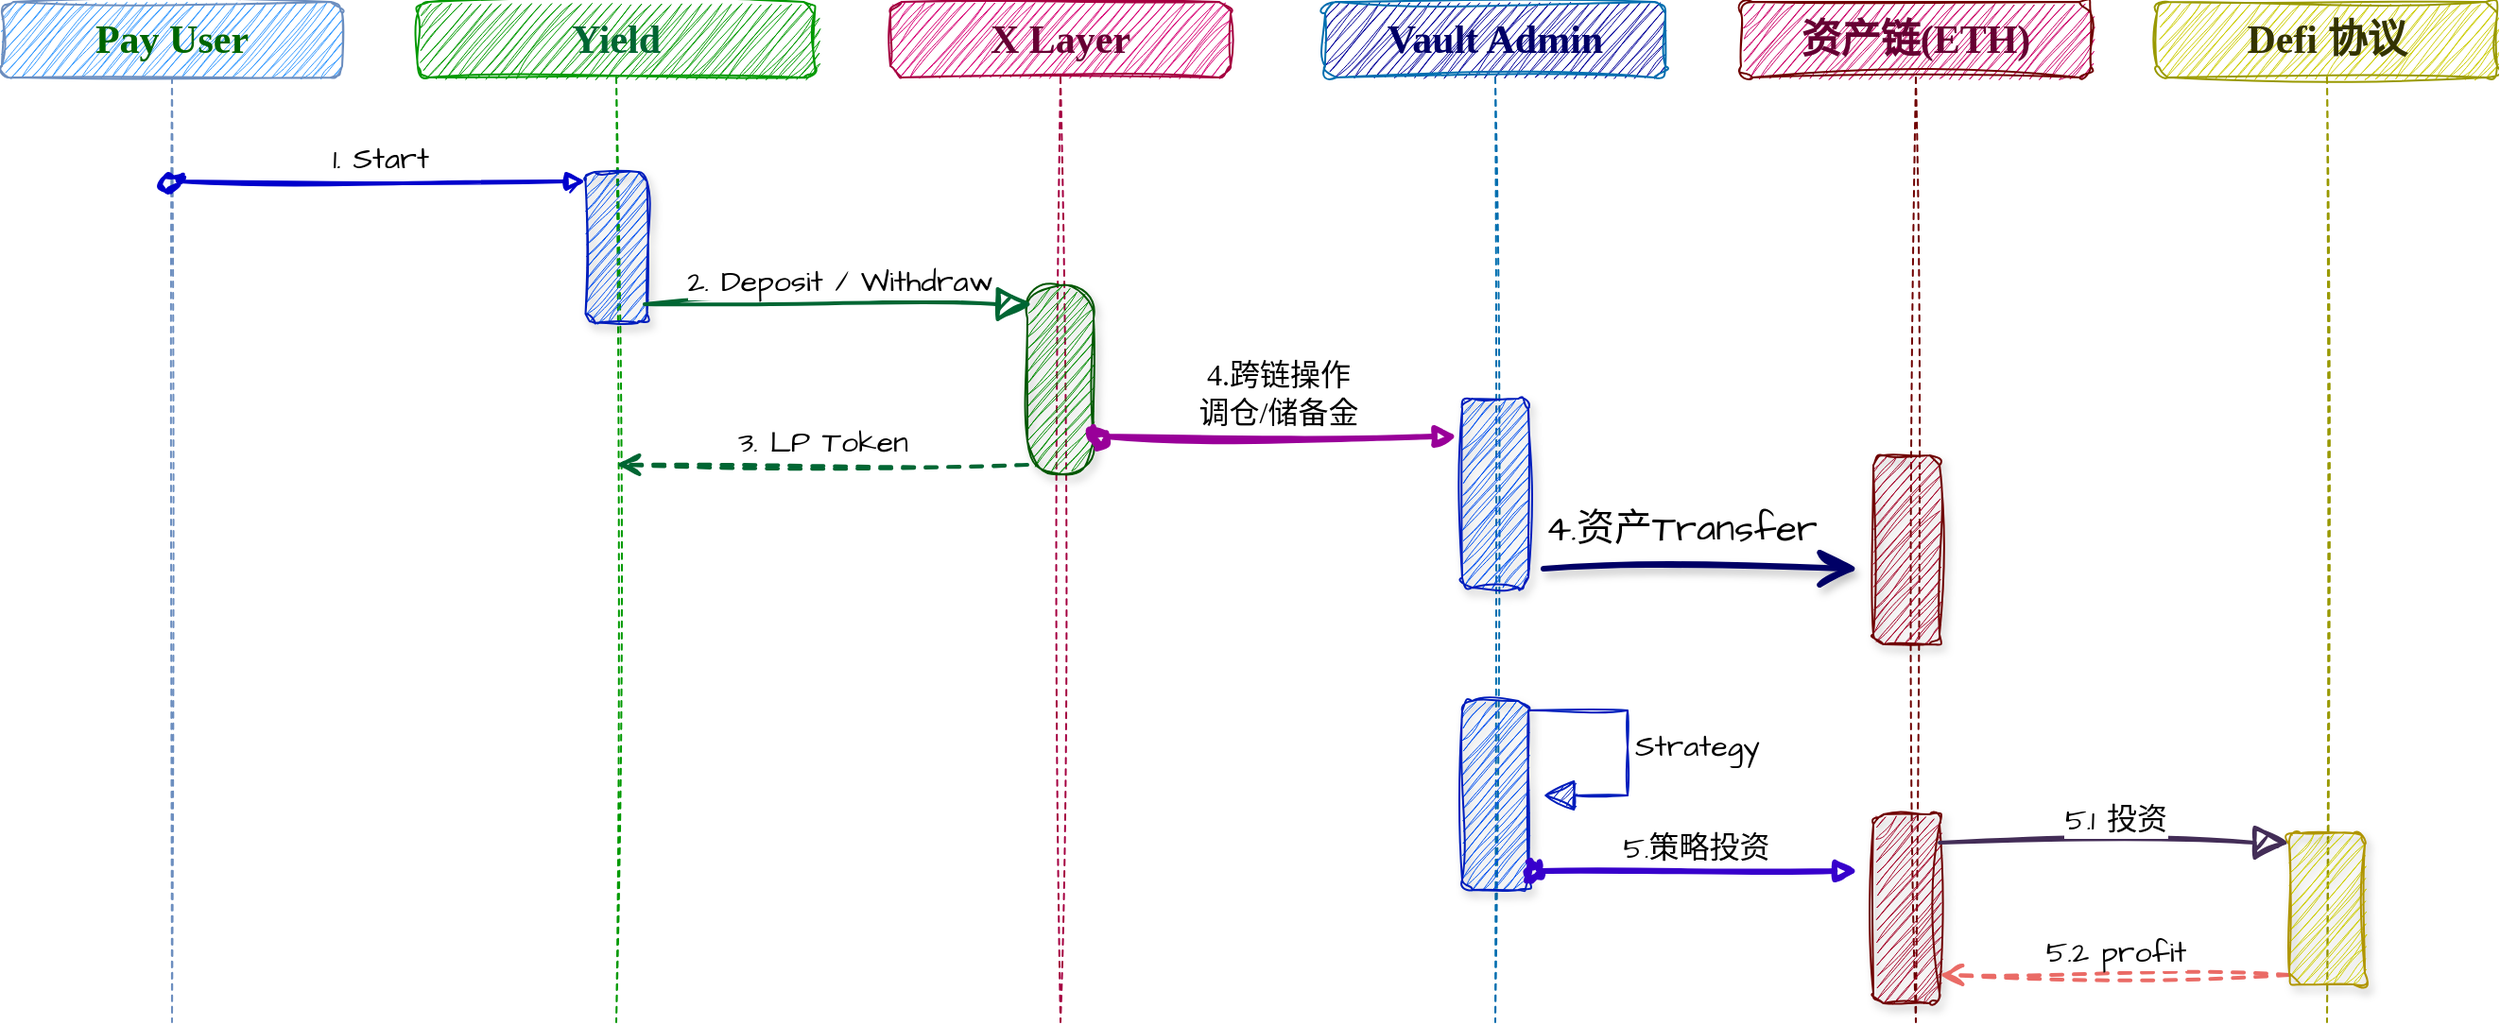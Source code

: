 <mxfile version="27.1.5">
  <diagram name="第 1 页" id="j1TzuLuGr58YibAGpSaS">
    <mxGraphModel dx="2104" dy="924" grid="1" gridSize="10" guides="1" tooltips="1" connect="1" arrows="1" fold="1" page="0" pageScale="1" pageWidth="827" pageHeight="1169" math="0" shadow="0">
      <root>
        <mxCell id="0" />
        <mxCell id="1" parent="0" />
        <mxCell id="IqrCXrtKxaEDs8SVGuVz-1" value="&lt;font style=&quot;color: rgb(0, 102, 0);&quot;&gt;Pay User&lt;/font&gt;" style="shape=umlLifeline;perimeter=lifelinePerimeter;whiteSpace=wrap;html=1;container=1;dropTarget=0;collapsible=0;recursiveResize=0;outlineConnect=0;portConstraint=eastwest;newEdgeStyle={&quot;curved&quot;:0,&quot;rounded&quot;:0};fontFamily=Comic Sans MS;sketch=1;curveFitting=1;jiggle=2;rounded=1;fillColor=#3399FF;strokeColor=#6c8ebf;fontSize=21;fontStyle=1" parent="1" vertex="1">
          <mxGeometry x="-10" width="180" height="540" as="geometry" />
        </mxCell>
        <mxCell id="IqrCXrtKxaEDs8SVGuVz-6" value="&lt;font style=&quot;color: rgb(0, 102, 51);&quot;&gt;Yield&lt;/font&gt;" style="shape=umlLifeline;perimeter=lifelinePerimeter;whiteSpace=wrap;html=1;container=1;dropTarget=0;collapsible=0;recursiveResize=0;outlineConnect=0;portConstraint=eastwest;newEdgeStyle={&quot;curved&quot;:0,&quot;rounded&quot;:0};fontFamily=Comic Sans MS;sketch=1;curveFitting=1;jiggle=2;rounded=1;fillColor=#009900;strokeColor=#009900;fontSize=21;fontStyle=1" parent="1" vertex="1">
          <mxGeometry x="210" width="210" height="540" as="geometry" />
        </mxCell>
        <mxCell id="IqrCXrtKxaEDs8SVGuVz-7" value="" style="html=1;points=[[0,0,0,0,5],[0,1,0,0,-5],[1,0,0,0,5],[1,1,0,0,-5]];perimeter=orthogonalPerimeter;outlineConnect=0;targetShapes=umlLifeline;portConstraint=eastwest;newEdgeStyle={&quot;curved&quot;:0,&quot;rounded&quot;:0};fontFamily=Architects Daughter;fontSource=https%3A%2F%2Ffonts.googleapis.com%2Fcss%3Ffamily%3DArchitects%2BDaughter;fillColor=#0050ef;strokeColor=#001DBC;fontColor=#ffffff;sketch=1;curveFitting=1;jiggle=2;rounded=1;shadow=1;" parent="IqrCXrtKxaEDs8SVGuVz-6" vertex="1">
          <mxGeometry x="88.75" y="90" width="32.5" height="80" as="geometry" />
        </mxCell>
        <mxCell id="IqrCXrtKxaEDs8SVGuVz-8" value="1. Start" style="html=1;verticalAlign=bottom;startArrow=oval;endArrow=block;startSize=8;curved=0;rounded=0;entryX=0;entryY=0;entryDx=0;entryDy=5;fontFamily=Architects Daughter;fontSource=https%3A%2F%2Ffonts.googleapis.com%2Fcss%3Ffamily%3DArchitects%2BDaughter;fontSize=16;sourcePerimeterSpacing=8;targetPerimeterSpacing=8;strokeColor=#0000CC;strokeWidth=2;sketch=1;curveFitting=1;jiggle=2;" parent="1" source="IqrCXrtKxaEDs8SVGuVz-1" target="IqrCXrtKxaEDs8SVGuVz-7" edge="1">
          <mxGeometry x="0.003" relative="1" as="geometry">
            <mxPoint x="150" y="215" as="sourcePoint" />
            <mxPoint as="offset" />
          </mxGeometry>
        </mxCell>
        <mxCell id="IqrCXrtKxaEDs8SVGuVz-9" value="&lt;font style=&quot;color: rgb(102, 0, 51);&quot;&gt;X Layer&lt;/font&gt;" style="shape=umlLifeline;perimeter=lifelinePerimeter;whiteSpace=wrap;html=1;container=1;dropTarget=0;collapsible=0;recursiveResize=0;outlineConnect=0;portConstraint=eastwest;newEdgeStyle={&quot;curved&quot;:0,&quot;rounded&quot;:0};fontFamily=Comic Sans MS;sketch=1;curveFitting=1;jiggle=2;rounded=1;fillColor=#d80073;strokeColor=#A50040;fontSize=21;fontStyle=1;fontColor=#ffffff;" parent="1" vertex="1">
          <mxGeometry x="460" width="180" height="540" as="geometry" />
        </mxCell>
        <mxCell id="IqrCXrtKxaEDs8SVGuVz-11" value="" style="html=1;points=[[0,0,0,0,5],[0,1,0,0,-5],[1,0,0,0,5],[1,1,0,0,-5]];perimeter=orthogonalPerimeter;outlineConnect=0;targetShapes=umlLifeline;portConstraint=eastwest;newEdgeStyle={&quot;curved&quot;:0,&quot;rounded&quot;:0};fontFamily=Architects Daughter;fontSource=https%3A%2F%2Ffonts.googleapis.com%2Fcss%3Ffamily%3DArchitects%2BDaughter;fillColor=#008a00;fontColor=#ffffff;strokeColor=#005700;sketch=1;curveFitting=1;jiggle=2;shadow=1;rounded=1;arcSize=50;" parent="IqrCXrtKxaEDs8SVGuVz-9" vertex="1">
          <mxGeometry x="72.5" y="150" width="35" height="100" as="geometry" />
        </mxCell>
        <mxCell id="IqrCXrtKxaEDs8SVGuVz-12" value="2. Deposit / Withdraw" style="html=1;verticalAlign=bottom;endArrow=block;curved=0;rounded=0;entryX=0;entryY=0;entryDx=0;entryDy=5;fontFamily=Architects Daughter;fontSource=https%3A%2F%2Ffonts.googleapis.com%2Fcss%3Ffamily%3DArchitects%2BDaughter;fontSize=16;startSize=14;endSize=14;sourcePerimeterSpacing=8;targetPerimeterSpacing=8;strokeColor=#006633;strokeWidth=2;sketch=1;curveFitting=1;jiggle=2;shadow=0;" parent="1" edge="1">
          <mxGeometry relative="1" as="geometry">
            <mxPoint x="330" y="160" as="sourcePoint" />
            <mxPoint x="535" y="160" as="targetPoint" />
          </mxGeometry>
        </mxCell>
        <mxCell id="IqrCXrtKxaEDs8SVGuVz-13" value="3. LP Token" style="html=1;verticalAlign=bottom;endArrow=open;dashed=1;endSize=8;curved=0;rounded=1;exitX=0;exitY=1;exitDx=0;exitDy=-5;fontFamily=Architects Daughter;fontSource=https%3A%2F%2Ffonts.googleapis.com%2Fcss%3Ffamily%3DArchitects%2BDaughter;fontSize=16;sourcePerimeterSpacing=8;targetPerimeterSpacing=8;strokeColor=#006633;strokeWidth=2;sketch=1;curveFitting=1;jiggle=2;" parent="1" source="IqrCXrtKxaEDs8SVGuVz-11" target="IqrCXrtKxaEDs8SVGuVz-6" edge="1">
          <mxGeometry x="0.004" relative="1" as="geometry">
            <mxPoint x="400" y="195" as="targetPoint" />
            <mxPoint as="offset" />
          </mxGeometry>
        </mxCell>
        <mxCell id="So9lpCZKGh69Al9hTp2r-1" value="&lt;font style=&quot;color: rgb(0, 0, 102);&quot;&gt;Vault Admin&lt;/font&gt;" style="shape=umlLifeline;perimeter=lifelinePerimeter;whiteSpace=wrap;html=1;container=1;dropTarget=0;collapsible=0;recursiveResize=0;outlineConnect=0;portConstraint=eastwest;newEdgeStyle={&quot;curved&quot;:0,&quot;rounded&quot;:0};fontFamily=Comic Sans MS;sketch=1;curveFitting=1;jiggle=2;rounded=1;fillColor=#000099;strokeColor=#006EAF;fontSize=21;fontStyle=1;fontColor=#ffffff;" parent="1" vertex="1">
          <mxGeometry x="690" width="180" height="540" as="geometry" />
        </mxCell>
        <mxCell id="So9lpCZKGh69Al9hTp2r-2" value="" style="html=1;points=[[0,0,0,0,5],[0,1,0,0,-5],[1,0,0,0,5],[1,1,0,0,-5]];perimeter=orthogonalPerimeter;outlineConnect=0;targetShapes=umlLifeline;portConstraint=eastwest;newEdgeStyle={&quot;curved&quot;:0,&quot;rounded&quot;:0};fontFamily=Architects Daughter;fontSource=https%3A%2F%2Ffonts.googleapis.com%2Fcss%3Ffamily%3DArchitects%2BDaughter;fillColor=#0050ef;fontColor=#ffffff;strokeColor=#001DBC;sketch=1;curveFitting=1;jiggle=2;shadow=1;rounded=1;" parent="So9lpCZKGh69Al9hTp2r-1" vertex="1">
          <mxGeometry x="72.5" y="210" width="35" height="100" as="geometry" />
        </mxCell>
        <mxCell id="So9lpCZKGh69Al9hTp2r-15" value="" style="html=1;points=[[0,0,0,0,5],[0,1,0,0,-5],[1,0,0,0,5],[1,1,0,0,-5]];perimeter=orthogonalPerimeter;outlineConnect=0;targetShapes=umlLifeline;portConstraint=eastwest;newEdgeStyle={&quot;curved&quot;:0,&quot;rounded&quot;:0};fontFamily=Architects Daughter;fontSource=https%3A%2F%2Ffonts.googleapis.com%2Fcss%3Ffamily%3DArchitects%2BDaughter;fillColor=#0050ef;fontColor=#ffffff;strokeColor=#001DBC;sketch=1;curveFitting=1;jiggle=2;shadow=1;rounded=1;" parent="So9lpCZKGh69Al9hTp2r-1" vertex="1">
          <mxGeometry x="72.5" y="370" width="35" height="100" as="geometry" />
        </mxCell>
        <mxCell id="So9lpCZKGh69Al9hTp2r-17" value="Strategy" style="html=1;align=left;spacingLeft=2;endArrow=block;rounded=0;edgeStyle=orthogonalEdgeStyle;curved=0;rounded=0;fontFamily=Architects Daughter;fontSource=https%3A%2F%2Ffonts.googleapis.com%2Fcss%3Ffamily%3DArchitects%2BDaughter;fontSize=16;startSize=14;endSize=14;sourcePerimeterSpacing=8;targetPerimeterSpacing=8;exitX=1;exitY=0;exitDx=0;exitDy=5;exitPerimeter=0;sketch=1;curveFitting=1;jiggle=2;fillColor=#0050ef;strokeColor=#001DBC;" parent="So9lpCZKGh69Al9hTp2r-1" source="So9lpCZKGh69Al9hTp2r-15" target="So9lpCZKGh69Al9hTp2r-15" edge="1">
          <mxGeometry relative="1" as="geometry">
            <mxPoint x="130" y="390" as="sourcePoint" />
            <Array as="points">
              <mxPoint x="160" y="375" />
              <mxPoint x="160" y="420" />
            </Array>
            <mxPoint x="143" y="420" as="targetPoint" />
          </mxGeometry>
        </mxCell>
        <mxCell id="So9lpCZKGh69Al9hTp2r-5" value="&lt;font style=&quot;color: rgb(102, 0, 51);&quot;&gt;资产链(ETH)&lt;/font&gt;" style="shape=umlLifeline;perimeter=lifelinePerimeter;whiteSpace=wrap;html=1;container=1;dropTarget=0;collapsible=0;recursiveResize=0;outlineConnect=0;portConstraint=eastwest;newEdgeStyle={&quot;curved&quot;:0,&quot;rounded&quot;:0};fontFamily=Comic Sans MS;sketch=1;curveFitting=1;jiggle=2;rounded=1;fillColor=#CC0066;strokeColor=#6F0000;fontSize=21;fontStyle=1;fontColor=#ffffff;" parent="1" vertex="1">
          <mxGeometry x="910" width="185" height="540" as="geometry" />
        </mxCell>
        <mxCell id="So9lpCZKGh69Al9hTp2r-6" value="" style="html=1;points=[[0,0,0,0,5],[0,1,0,0,-5],[1,0,0,0,5],[1,1,0,0,-5]];perimeter=orthogonalPerimeter;outlineConnect=0;targetShapes=umlLifeline;portConstraint=eastwest;newEdgeStyle={&quot;curved&quot;:0,&quot;rounded&quot;:0};fontFamily=Architects Daughter;fontSource=https%3A%2F%2Ffonts.googleapis.com%2Fcss%3Ffamily%3DArchitects%2BDaughter;fillColor=#a20025;fontColor=#ffffff;strokeColor=#6F0000;sketch=1;curveFitting=1;jiggle=2;shadow=1;rounded=1;" parent="So9lpCZKGh69Al9hTp2r-5" vertex="1">
          <mxGeometry x="70" y="240" width="35" height="100" as="geometry" />
        </mxCell>
        <mxCell id="So9lpCZKGh69Al9hTp2r-19" value="" style="html=1;points=[[0,0,0,0,5],[0,1,0,0,-5],[1,0,0,0,5],[1,1,0,0,-5]];perimeter=orthogonalPerimeter;outlineConnect=0;targetShapes=umlLifeline;portConstraint=eastwest;newEdgeStyle={&quot;curved&quot;:0,&quot;rounded&quot;:0};fontFamily=Architects Daughter;fontSource=https%3A%2F%2Ffonts.googleapis.com%2Fcss%3Ffamily%3DArchitects%2BDaughter;fillColor=#a20025;fontColor=#ffffff;strokeColor=#6F0000;sketch=1;curveFitting=1;jiggle=2;shadow=1;rounded=1;" parent="So9lpCZKGh69Al9hTp2r-5" vertex="1">
          <mxGeometry x="70" y="430" width="35" height="100" as="geometry" />
        </mxCell>
        <mxCell id="So9lpCZKGh69Al9hTp2r-24" value="5.1 投资" style="html=1;verticalAlign=bottom;endArrow=block;curved=0;rounded=0;entryX=0;entryY=0;entryDx=0;entryDy=5;fontFamily=Architects Daughter;fontSource=https%3A%2F%2Ffonts.googleapis.com%2Fcss%3Ffamily%3DArchitects%2BDaughter;fontSize=16;startSize=14;endSize=14;sourcePerimeterSpacing=8;targetPerimeterSpacing=8;strokeWidth=2;fillColor=#76608a;strokeColor=#432D57;sketch=1;curveFitting=1;jiggle=2;shadow=0;" parent="So9lpCZKGh69Al9hTp2r-5" target="So9lpCZKGh69Al9hTp2r-23" edge="1">
          <mxGeometry relative="1" as="geometry">
            <mxPoint x="105" y="445" as="sourcePoint" />
          </mxGeometry>
        </mxCell>
        <mxCell id="So9lpCZKGh69Al9hTp2r-25" value="5.2 profit" style="html=1;verticalAlign=bottom;endArrow=open;dashed=1;endSize=8;curved=0;rounded=0;exitX=0;exitY=1;exitDx=0;exitDy=-5;fontFamily=Architects Daughter;fontSource=https%3A%2F%2Ffonts.googleapis.com%2Fcss%3Ffamily%3DArchitects%2BDaughter;fontSize=16;sourcePerimeterSpacing=8;targetPerimeterSpacing=8;strokeWidth=2;strokeColor=#EA6B66;sketch=1;curveFitting=1;jiggle=2;" parent="So9lpCZKGh69Al9hTp2r-5" source="So9lpCZKGh69Al9hTp2r-23" edge="1">
          <mxGeometry relative="1" as="geometry">
            <mxPoint x="105" y="515" as="targetPoint" />
          </mxGeometry>
        </mxCell>
        <mxCell id="So9lpCZKGh69Al9hTp2r-8" value="" style="edgeStyle=none;curved=0;rounded=0;orthogonalLoop=1;jettySize=auto;html=1;fontFamily=Architects Daughter;fontSource=https%3A%2F%2Ffonts.googleapis.com%2Fcss%3Ffamily%3DArchitects%2BDaughter;fontSize=16;startSize=14;endArrow=open;endSize=14;sourcePerimeterSpacing=8;targetPerimeterSpacing=8;strokeColor=#000066;strokeWidth=3;sketch=1;curveFitting=1;jiggle=2;shadow=1;" parent="1" edge="1">
          <mxGeometry relative="1" as="geometry">
            <mxPoint x="805.5" y="300" as="sourcePoint" />
            <mxPoint x="972" y="300" as="targetPoint" />
          </mxGeometry>
        </mxCell>
        <mxCell id="So9lpCZKGh69Al9hTp2r-13" value="&lt;font face=&quot;Comic Sans MS&quot;&gt;4.跨链操作&lt;/font&gt;&lt;div&gt;&lt;font face=&quot;Comic Sans MS&quot;&gt;调仓/储备金&lt;/font&gt;&lt;/div&gt;" style="html=1;verticalAlign=bottom;startArrow=oval;endArrow=block;startSize=8;curved=0;rounded=0;fontFamily=Architects Daughter;fontSource=https%3A%2F%2Ffonts.googleapis.com%2Fcss%3Ffamily%3DArchitects%2BDaughter;fontSize=16;sourcePerimeterSpacing=8;targetPerimeterSpacing=8;strokeColor=#990099;strokeWidth=3;sketch=1;curveFitting=1;jiggle=2;fillColor=#d80073;" parent="1" edge="1">
          <mxGeometry relative="1" as="geometry">
            <mxPoint x="570" y="230" as="sourcePoint" />
            <mxPoint x="760" y="230" as="targetPoint" />
            <mxPoint as="offset" />
          </mxGeometry>
        </mxCell>
        <mxCell id="So9lpCZKGh69Al9hTp2r-14" value="4.资产Transfer" style="text;html=1;align=center;verticalAlign=middle;resizable=0;points=[];autosize=1;strokeColor=none;fillColor=none;fontSize=20;fontFamily=Architects Daughter;fontSource=https%3A%2F%2Ffonts.googleapis.com%2Fcss%3Ffamily%3DArchitects%2BDaughter;rounded=1;sketch=1;curveFitting=1;jiggle=2;" parent="1" vertex="1">
          <mxGeometry x="793" y="258" width="170" height="40" as="geometry" />
        </mxCell>
        <mxCell id="So9lpCZKGh69Al9hTp2r-18" value="5.策略投资" style="html=1;verticalAlign=bottom;startArrow=oval;startFill=1;endArrow=block;startSize=8;curved=0;rounded=0;fontFamily=Architects Daughter;fontSource=https%3A%2F%2Ffonts.googleapis.com%2Fcss%3Ffamily%3DArchitects%2BDaughter;fontSize=16;sourcePerimeterSpacing=8;targetPerimeterSpacing=8;sketch=1;curveFitting=1;jiggle=2;fillColor=#6a00ff;strokeColor=#3700CC;strokeWidth=3;" parent="1" target="So9lpCZKGh69Al9hTp2r-19" edge="1">
          <mxGeometry width="60" relative="1" as="geometry">
            <mxPoint x="800" y="460" as="sourcePoint" />
            <mxPoint x="860" y="460" as="targetPoint" />
          </mxGeometry>
        </mxCell>
        <mxCell id="So9lpCZKGh69Al9hTp2r-20" value="&lt;font style=&quot;color: rgb(51, 51, 0);&quot;&gt;Defi 协议&lt;/font&gt;" style="shape=umlLifeline;perimeter=lifelinePerimeter;whiteSpace=wrap;html=1;container=1;dropTarget=0;collapsible=0;recursiveResize=0;outlineConnect=0;portConstraint=eastwest;newEdgeStyle={&quot;curved&quot;:0,&quot;rounded&quot;:0};fontFamily=Comic Sans MS;sketch=1;curveFitting=1;jiggle=2;rounded=1;fillColor=#CCCC00;strokeColor=#999900;fontSize=21;fontStyle=1;fontColor=#000000;" parent="1" vertex="1">
          <mxGeometry x="1130" width="180" height="540" as="geometry" />
        </mxCell>
        <mxCell id="So9lpCZKGh69Al9hTp2r-23" value="" style="html=1;points=[[0,0,0,0,5],[0,1,0,0,-5],[1,0,0,0,5],[1,1,0,0,-5]];perimeter=orthogonalPerimeter;outlineConnect=0;targetShapes=umlLifeline;portConstraint=eastwest;newEdgeStyle={&quot;curved&quot;:0,&quot;rounded&quot;:0};fontFamily=Architects Daughter;fontSource=https%3A%2F%2Ffonts.googleapis.com%2Fcss%3Ffamily%3DArchitects%2BDaughter;fillColor=#CCCC00;fontColor=#000000;strokeColor=#B09500;rounded=1;sketch=1;curveFitting=1;jiggle=2;shadow=1;" parent="So9lpCZKGh69Al9hTp2r-20" vertex="1">
          <mxGeometry x="70" y="440" width="40" height="80" as="geometry" />
        </mxCell>
      </root>
    </mxGraphModel>
  </diagram>
</mxfile>
